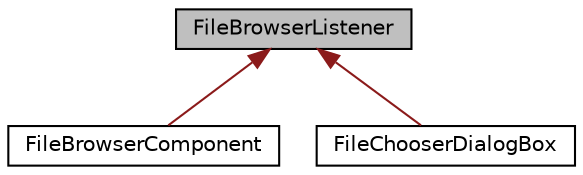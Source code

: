 digraph "FileBrowserListener"
{
  bgcolor="transparent";
  edge [fontname="Helvetica",fontsize="10",labelfontname="Helvetica",labelfontsize="10"];
  node [fontname="Helvetica",fontsize="10",shape=record];
  Node0 [label="FileBrowserListener",height=0.2,width=0.4,color="black", fillcolor="grey75", style="filled", fontcolor="black"];
  Node0 -> Node1 [dir="back",color="firebrick4",fontsize="10",style="solid",fontname="Helvetica"];
  Node1 [label="FileBrowserComponent",height=0.2,width=0.4,color="black",URL="$classFileBrowserComponent.html",tooltip="A component for browsing and selecting a file or directory to open or save. "];
  Node0 -> Node2 [dir="back",color="firebrick4",fontsize="10",style="solid",fontname="Helvetica"];
  Node2 [label="FileChooserDialogBox",height=0.2,width=0.4,color="black",URL="$classFileChooserDialogBox.html",tooltip="A file open/save dialog box. "];
}
